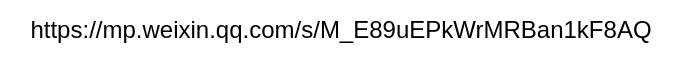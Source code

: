 <mxfile version="28.0.7">
  <diagram name="第 1 页" id="NIex-TOEd-pm7ykyBG1g">
    <mxGraphModel dx="1347" dy="791" grid="1" gridSize="10" guides="1" tooltips="1" connect="1" arrows="1" fold="1" page="1" pageScale="1" pageWidth="827" pageHeight="1169" math="0" shadow="0">
      <root>
        <mxCell id="0" />
        <mxCell id="1" parent="0" />
        <mxCell id="8sPV7gZuIy4KroBz0GCG-1" value="https://mp.weixin.qq.com/s/M_E89uEPkWrMRBan1kF8AQ" style="text;html=1;align=center;verticalAlign=middle;resizable=0;points=[];autosize=1;strokeColor=none;fillColor=none;" vertex="1" parent="1">
          <mxGeometry x="10" y="30" width="340" height="30" as="geometry" />
        </mxCell>
      </root>
    </mxGraphModel>
  </diagram>
</mxfile>
